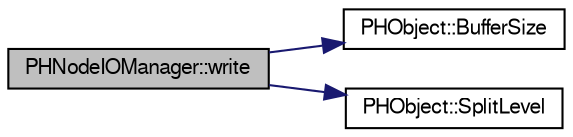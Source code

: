digraph "PHNodeIOManager::write"
{
  bgcolor="transparent";
  edge [fontname="FreeSans",fontsize="10",labelfontname="FreeSans",labelfontsize="10"];
  node [fontname="FreeSans",fontsize="10",shape=record];
  rankdir="LR";
  Node1 [label="PHNodeIOManager::write",height=0.2,width=0.4,color="black", fillcolor="grey75", style="filled" fontcolor="black"];
  Node1 -> Node2 [color="midnightblue",fontsize="10",style="solid",fontname="FreeSans"];
  Node2 [label="PHObject::BufferSize",height=0.2,width=0.4,color="black",URL="$d9/d24/classPHObject.html#abc18c528854b808adc0dce3ed0431065"];
  Node1 -> Node3 [color="midnightblue",fontsize="10",style="solid",fontname="FreeSans"];
  Node3 [label="PHObject::SplitLevel",height=0.2,width=0.4,color="black",URL="$d9/d24/classPHObject.html#ab31eb105fb44d43de8f1a77709ed3ed4"];
}

